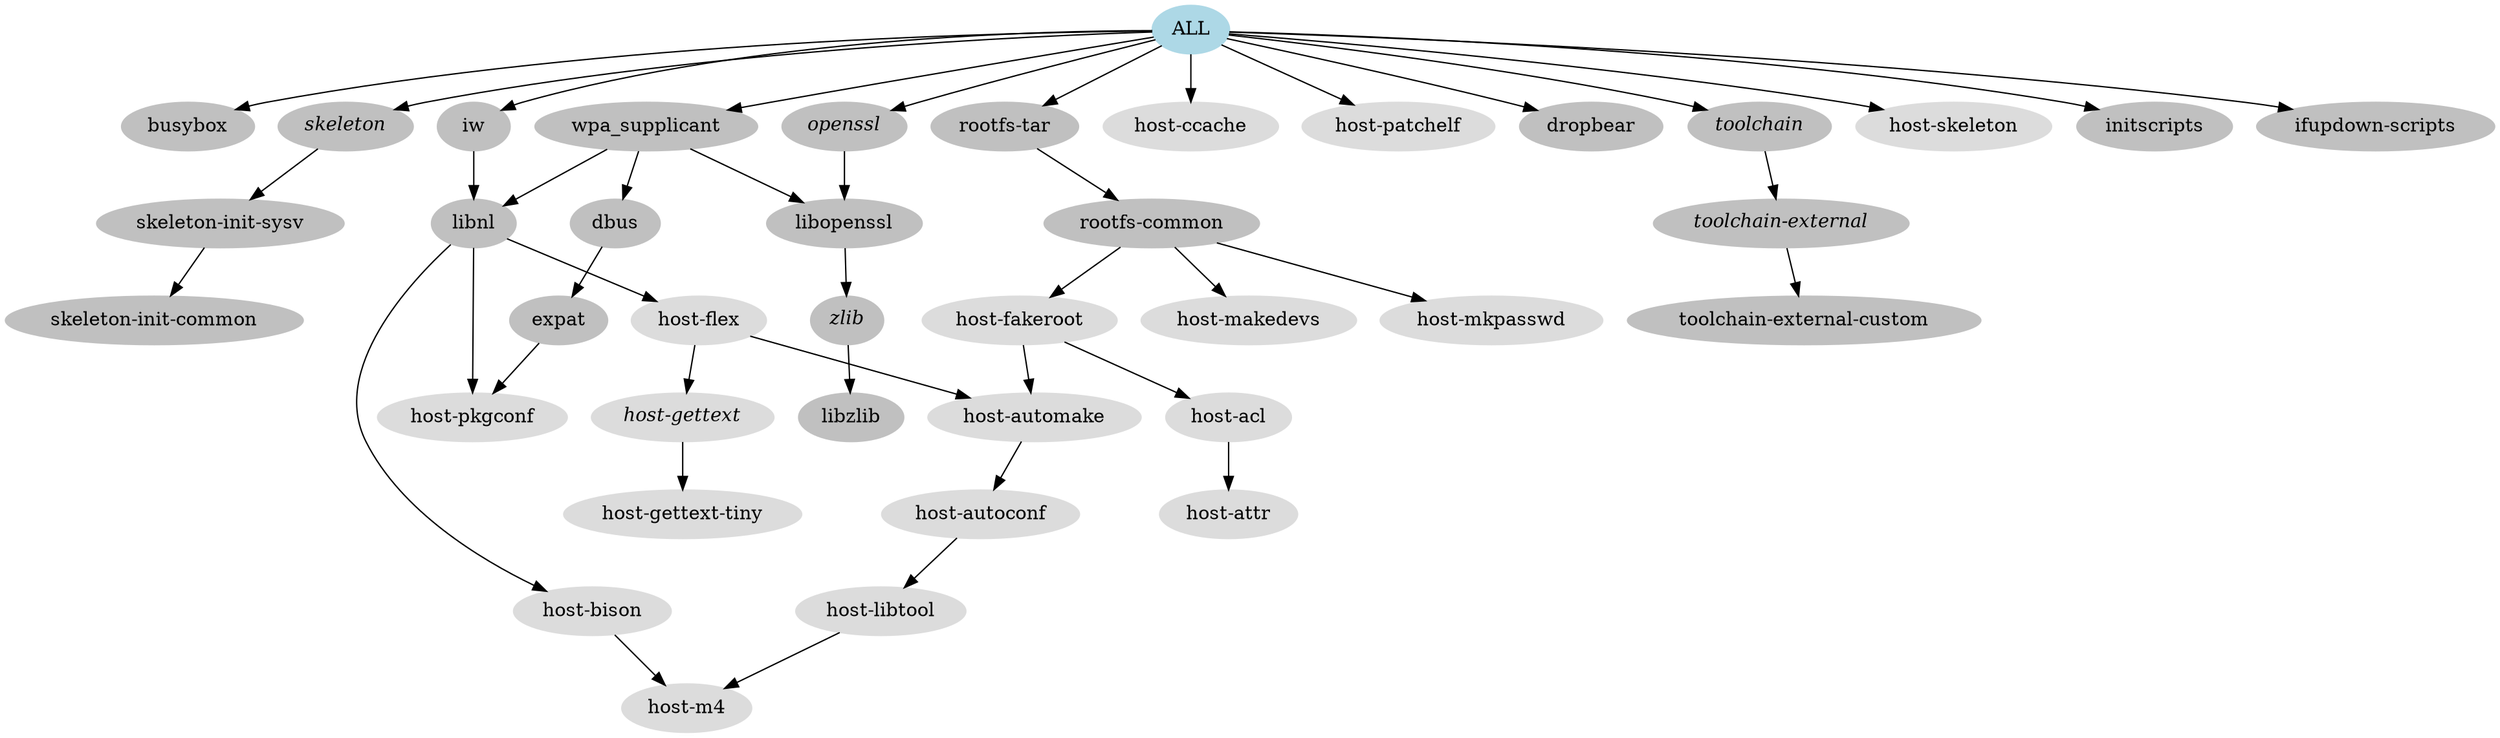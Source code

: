 digraph G {
_all [label = "ALL"]
_all [color=lightblue,style=filled]
_all -> _busybox [dir=forward]
_busybox [label = "busybox"]
_busybox [color=grey,style=filled]
_all -> _skeleton [dir=forward]
_skeleton [label = <<I>skeleton</I>>]
_skeleton [color=grey,style=filled]
_skeleton -> _skeletoninitsysv [dir=forward]
_skeletoninitsysv [label = "skeleton-init-sysv"]
_skeletoninitsysv [color=grey,style=filled]
_skeletoninitsysv -> _skeletoninitcommon [dir=forward]
_skeletoninitcommon [label = "skeleton-init-common"]
_skeletoninitcommon [color=grey,style=filled]
_all -> _wpa_supplicant [dir=forward]
_wpa_supplicant [label = "wpa_supplicant"]
_wpa_supplicant [color=grey,style=filled]
_wpa_supplicant -> _dbus [dir=forward]
_dbus [label = "dbus"]
_dbus [color=grey,style=filled]
_dbus -> _expat [dir=forward]
_expat [label = "expat"]
_expat [color=grey,style=filled]
_expat -> _hostpkgconf [dir=forward]
_hostpkgconf [label = "host-pkgconf"]
_hostpkgconf [color=gainsboro,style=filled]
_wpa_supplicant -> _libnl [dir=forward]
_libnl [label = "libnl"]
_libnl [color=grey,style=filled]
_libnl -> _hostbison [dir=forward]
_hostbison [label = "host-bison"]
_hostbison [color=gainsboro,style=filled]
_hostbison -> _hostm4 [dir=forward]
_hostm4 [label = "host-m4"]
_hostm4 [color=gainsboro,style=filled]
_libnl -> _hostflex [dir=forward]
_hostflex [label = "host-flex"]
_hostflex [color=gainsboro,style=filled]
_hostflex -> _hostautomake [dir=forward]
_hostautomake [label = "host-automake"]
_hostautomake [color=gainsboro,style=filled]
_hostautomake -> _hostautoconf [dir=forward]
_hostautoconf [label = "host-autoconf"]
_hostautoconf [color=gainsboro,style=filled]
_hostautoconf -> _hostlibtool [dir=forward]
_hostlibtool [label = "host-libtool"]
_hostlibtool [color=gainsboro,style=filled]
_hostlibtool -> _hostm4 [dir=forward]
_hostflex -> _hostgettext [dir=forward]
_hostgettext [label = <<I>host-gettext</I>>]
_hostgettext [color=gainsboro,style=filled]
_hostgettext -> _hostgettexttiny [dir=forward]
_hostgettexttiny [label = "host-gettext-tiny"]
_hostgettexttiny [color=gainsboro,style=filled]
_libnl -> _hostpkgconf [dir=forward]
_wpa_supplicant -> _libopenssl [dir=forward]
_libopenssl [label = "libopenssl"]
_libopenssl [color=grey,style=filled]
_libopenssl -> _zlib [dir=forward]
_zlib [label = <<I>zlib</I>>]
_zlib [color=grey,style=filled]
_zlib -> _libzlib [dir=forward]
_libzlib [label = "libzlib"]
_libzlib [color=grey,style=filled]
_all -> _iw [dir=forward]
_iw [label = "iw"]
_iw [color=grey,style=filled]
_iw -> _libnl [dir=forward]
_all -> _openssl [dir=forward]
_openssl [label = <<I>openssl</I>>]
_openssl [color=grey,style=filled]
_openssl -> _libopenssl [dir=forward]
_all -> _rootfstar [dir=forward]
_rootfstar [label = "rootfs-tar"]
_rootfstar [color=grey,style=filled]
_rootfstar -> _rootfscommon [dir=forward]
_rootfscommon [label = "rootfs-common"]
_rootfscommon [color=grey,style=filled]
_rootfscommon -> _hostfakeroot [dir=forward]
_hostfakeroot [label = "host-fakeroot"]
_hostfakeroot [color=gainsboro,style=filled]
_hostfakeroot -> _hostacl [dir=forward]
_hostacl [label = "host-acl"]
_hostacl [color=gainsboro,style=filled]
_hostacl -> _hostattr [dir=forward]
_hostattr [label = "host-attr"]
_hostattr [color=gainsboro,style=filled]
_hostfakeroot -> _hostautomake [dir=forward]
_rootfscommon -> _hostmakedevs [dir=forward]
_hostmakedevs [label = "host-makedevs"]
_hostmakedevs [color=gainsboro,style=filled]
_rootfscommon -> _hostmkpasswd [dir=forward]
_hostmkpasswd [label = "host-mkpasswd"]
_hostmkpasswd [color=gainsboro,style=filled]
_all -> _hostccache [dir=forward]
_hostccache [label = "host-ccache"]
_hostccache [color=gainsboro,style=filled]
_all -> _hostpatchelf [dir=forward]
_hostpatchelf [label = "host-patchelf"]
_hostpatchelf [color=gainsboro,style=filled]
_all -> _dropbear [dir=forward]
_dropbear [label = "dropbear"]
_dropbear [color=grey,style=filled]
_all -> _toolchain [dir=forward]
_toolchain [label = <<I>toolchain</I>>]
_toolchain [color=grey,style=filled]
_toolchain -> _toolchainexternal [dir=forward]
_toolchainexternal [label = <<I>toolchain-external</I>>]
_toolchainexternal [color=grey,style=filled]
_toolchainexternal -> _toolchainexternalcustom [dir=forward]
_toolchainexternalcustom [label = "toolchain-external-custom"]
_toolchainexternalcustom [color=grey,style=filled]
_all -> _hostskeleton [dir=forward]
_hostskeleton [label = "host-skeleton"]
_hostskeleton [color=gainsboro,style=filled]
_all -> _initscripts [dir=forward]
_initscripts [label = "initscripts"]
_initscripts [color=grey,style=filled]
_all -> _ifupdownscripts [dir=forward]
_ifupdownscripts [label = "ifupdown-scripts"]
_ifupdownscripts [color=grey,style=filled]
}
